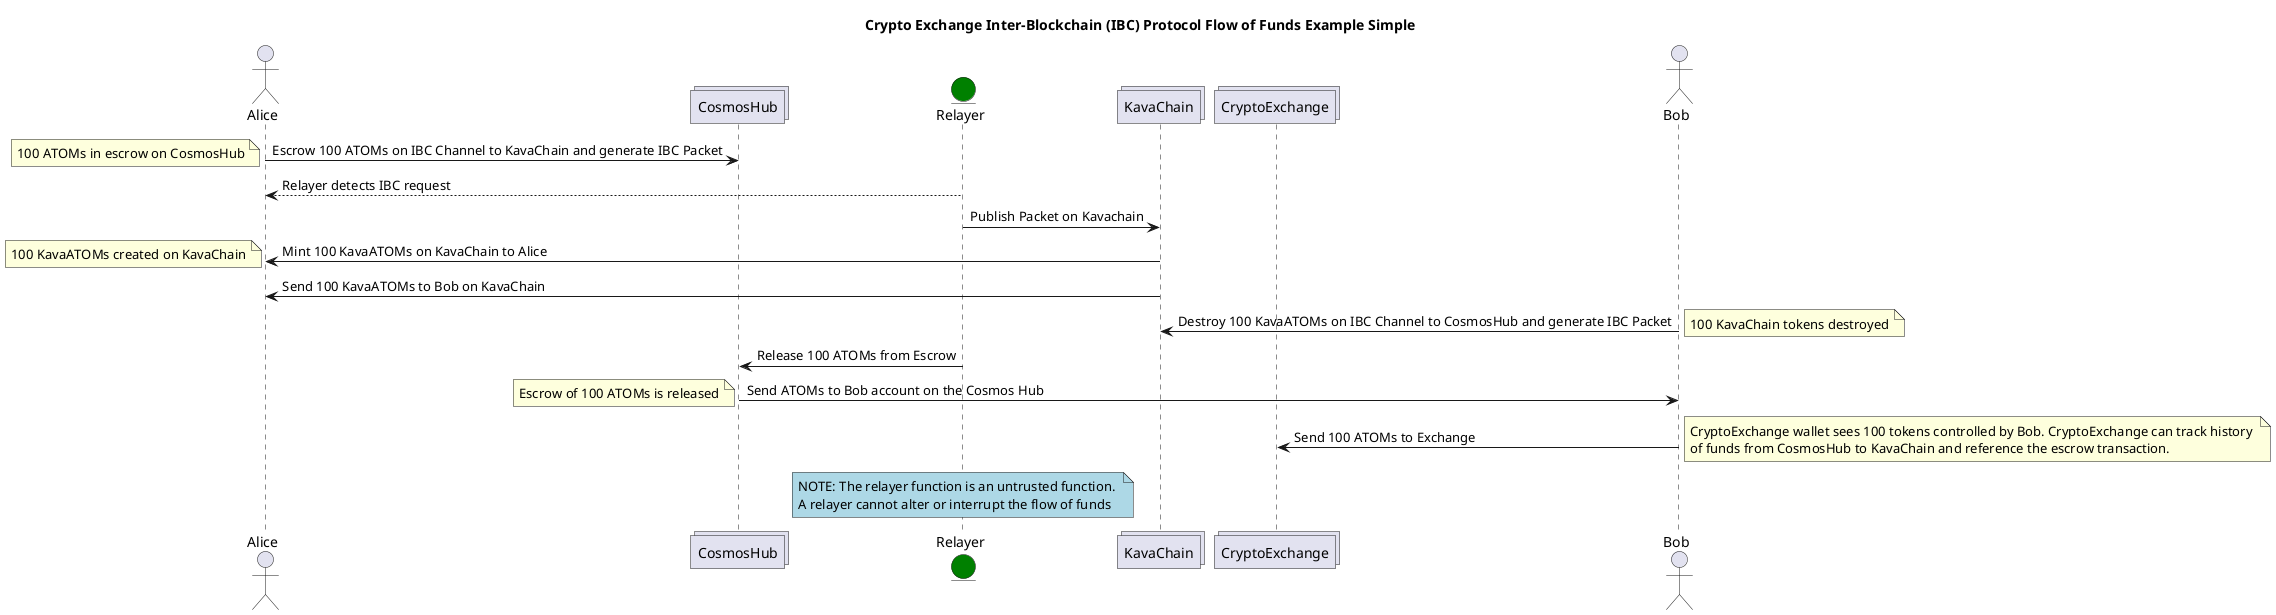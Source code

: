 @startuml
title Crypto Exchange Inter-Blockchain (IBC) Protocol Flow of Funds Example Simple
actor   Alice
Collections CosmosHub
entity Relayer #Green
Collections KavaChain
Collections CryptoExchange
actor Bob


Alice -> CosmosHub : Escrow 100 ATOMs on IBC Channel to KavaChain and generate IBC Packet
note left: 100 ATOMs in escrow on CosmosHub
Relayer --> Alice : Relayer detects IBC request
Relayer -> KavaChain : Publish Packet on Kavachain
KavaChain -> Alice : Mint 100 KavaATOMs on KavaChain to Alice
note left: 100 KavaATOMs created on KavaChain
KavaChain -> Alice : Send 100 KavaATOMs to Bob on KavaChain
Bob -> KavaChain : Destroy 100 KavaATOMs on IBC Channel to CosmosHub and generate IBC Packet
note right: 100 KavaChain tokens destroyed
Relayer -> CosmosHub: Release 100 ATOMs from Escrow
CosmosHub -> Bob: Send ATOMs to Bob account on the Cosmos Hub
note left: Escrow of 100 ATOMs is released
Bob -> CryptoExchange : Send 100 ATOMs to Exchange
note right: CryptoExchange wallet sees 100 tokens controlled by Bob. CryptoExchange can track history \nof funds from CosmosHub to KavaChain and reference the escrow transaction.

note over Relayer #lightblue: NOTE: The relayer function is an untrusted function. \nA relayer cannot alter or interrupt the flow of funds

@enduml


